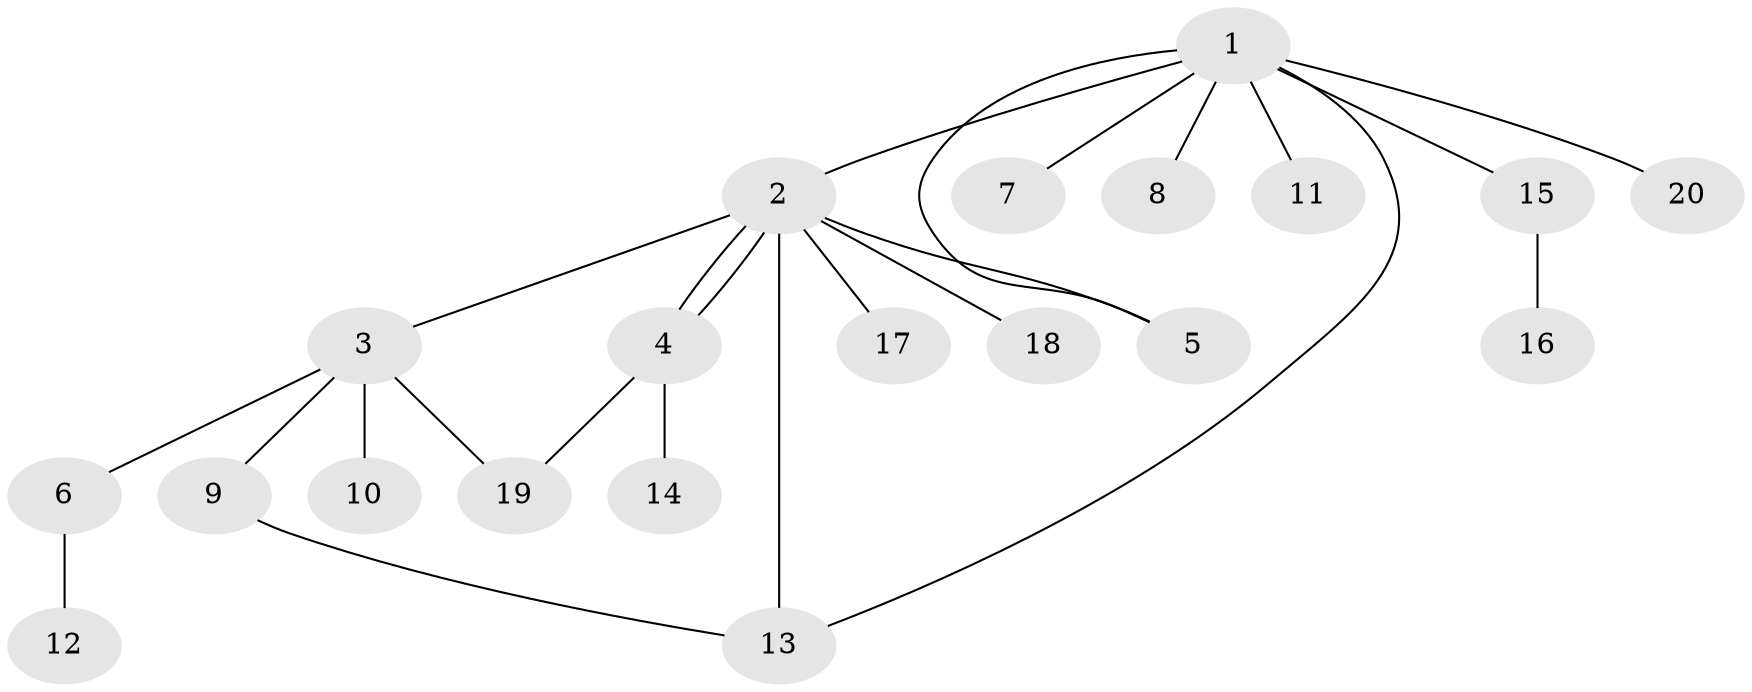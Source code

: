 // Generated by graph-tools (version 1.1) at 2025/46/02/15/25 05:46:28]
// undirected, 20 vertices, 24 edges
graph export_dot {
graph [start="1"]
  node [color=gray90,style=filled];
  1;
  2;
  3;
  4;
  5;
  6;
  7;
  8;
  9;
  10;
  11;
  12;
  13;
  14;
  15;
  16;
  17;
  18;
  19;
  20;
  1 -- 2;
  1 -- 5;
  1 -- 7;
  1 -- 8;
  1 -- 11;
  1 -- 13;
  1 -- 15;
  1 -- 20;
  2 -- 3;
  2 -- 4;
  2 -- 4;
  2 -- 5;
  2 -- 13;
  2 -- 17;
  2 -- 18;
  3 -- 6;
  3 -- 9;
  3 -- 10;
  3 -- 19;
  4 -- 14;
  4 -- 19;
  6 -- 12;
  9 -- 13;
  15 -- 16;
}
